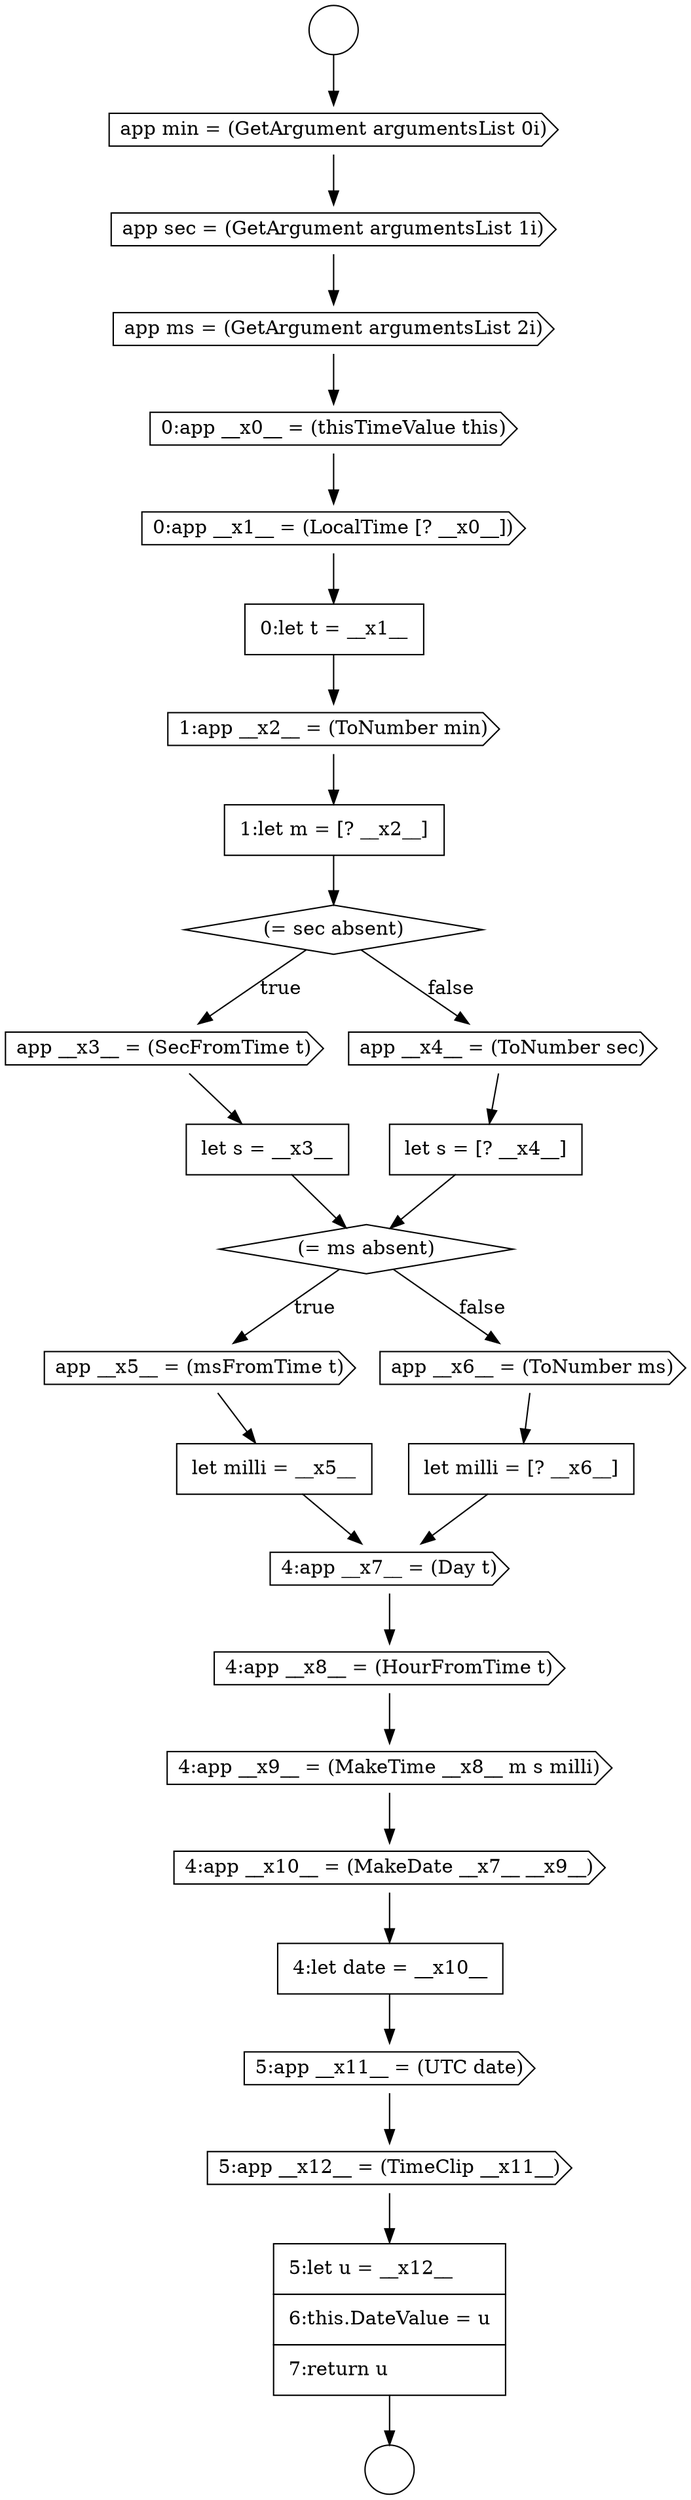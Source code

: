digraph {
  node13547 [shape=cds, label=<<font color="black">5:app __x11__ = (UTC date)</font>> color="black" fillcolor="white" style=filled]
  node13522 [shape=circle label=" " color="black" fillcolor="white" style=filled]
  node13544 [shape=cds, label=<<font color="black">4:app __x9__ = (MakeTime __x8__ m s milli)</font>> color="black" fillcolor="white" style=filled]
  node13531 [shape=none, margin=0, label=<<font color="black">
    <table border="0" cellborder="1" cellspacing="0" cellpadding="10">
      <tr><td align="left">1:let m = [? __x2__]</td></tr>
    </table>
  </font>> color="black" fillcolor="white" style=filled]
  node13546 [shape=none, margin=0, label=<<font color="black">
    <table border="0" cellborder="1" cellspacing="0" cellpadding="10">
      <tr><td align="left">4:let date = __x10__</td></tr>
    </table>
  </font>> color="black" fillcolor="white" style=filled]
  node13523 [shape=circle label=" " color="black" fillcolor="white" style=filled]
  node13545 [shape=cds, label=<<font color="black">4:app __x10__ = (MakeDate __x7__ __x9__)</font>> color="black" fillcolor="white" style=filled]
  node13549 [shape=none, margin=0, label=<<font color="black">
    <table border="0" cellborder="1" cellspacing="0" cellpadding="10">
      <tr><td align="left">5:let u = __x12__</td></tr>
      <tr><td align="left">6:this.DateValue = u</td></tr>
      <tr><td align="left">7:return u</td></tr>
    </table>
  </font>> color="black" fillcolor="white" style=filled]
  node13542 [shape=cds, label=<<font color="black">4:app __x7__ = (Day t)</font>> color="black" fillcolor="white" style=filled]
  node13548 [shape=cds, label=<<font color="black">5:app __x12__ = (TimeClip __x11__)</font>> color="black" fillcolor="white" style=filled]
  node13525 [shape=cds, label=<<font color="black">app sec = (GetArgument argumentsList 1i)</font>> color="black" fillcolor="white" style=filled]
  node13538 [shape=cds, label=<<font color="black">app __x5__ = (msFromTime t)</font>> color="black" fillcolor="white" style=filled]
  node13543 [shape=cds, label=<<font color="black">4:app __x8__ = (HourFromTime t)</font>> color="black" fillcolor="white" style=filled]
  node13533 [shape=cds, label=<<font color="black">app __x3__ = (SecFromTime t)</font>> color="black" fillcolor="white" style=filled]
  node13526 [shape=cds, label=<<font color="black">app ms = (GetArgument argumentsList 2i)</font>> color="black" fillcolor="white" style=filled]
  node13532 [shape=diamond, label=<<font color="black">(= sec absent)</font>> color="black" fillcolor="white" style=filled]
  node13536 [shape=none, margin=0, label=<<font color="black">
    <table border="0" cellborder="1" cellspacing="0" cellpadding="10">
      <tr><td align="left">let s = [? __x4__]</td></tr>
    </table>
  </font>> color="black" fillcolor="white" style=filled]
  node13530 [shape=cds, label=<<font color="black">1:app __x2__ = (ToNumber min)</font>> color="black" fillcolor="white" style=filled]
  node13527 [shape=cds, label=<<font color="black">0:app __x0__ = (thisTimeValue this)</font>> color="black" fillcolor="white" style=filled]
  node13539 [shape=none, margin=0, label=<<font color="black">
    <table border="0" cellborder="1" cellspacing="0" cellpadding="10">
      <tr><td align="left">let milli = __x5__</td></tr>
    </table>
  </font>> color="black" fillcolor="white" style=filled]
  node13535 [shape=cds, label=<<font color="black">app __x4__ = (ToNumber sec)</font>> color="black" fillcolor="white" style=filled]
  node13529 [shape=none, margin=0, label=<<font color="black">
    <table border="0" cellborder="1" cellspacing="0" cellpadding="10">
      <tr><td align="left">0:let t = __x1__</td></tr>
    </table>
  </font>> color="black" fillcolor="white" style=filled]
  node13528 [shape=cds, label=<<font color="black">0:app __x1__ = (LocalTime [? __x0__])</font>> color="black" fillcolor="white" style=filled]
  node13540 [shape=cds, label=<<font color="black">app __x6__ = (ToNumber ms)</font>> color="black" fillcolor="white" style=filled]
  node13541 [shape=none, margin=0, label=<<font color="black">
    <table border="0" cellborder="1" cellspacing="0" cellpadding="10">
      <tr><td align="left">let milli = [? __x6__]</td></tr>
    </table>
  </font>> color="black" fillcolor="white" style=filled]
  node13524 [shape=cds, label=<<font color="black">app min = (GetArgument argumentsList 0i)</font>> color="black" fillcolor="white" style=filled]
  node13534 [shape=none, margin=0, label=<<font color="black">
    <table border="0" cellborder="1" cellspacing="0" cellpadding="10">
      <tr><td align="left">let s = __x3__</td></tr>
    </table>
  </font>> color="black" fillcolor="white" style=filled]
  node13537 [shape=diamond, label=<<font color="black">(= ms absent)</font>> color="black" fillcolor="white" style=filled]
  node13530 -> node13531 [ color="black"]
  node13537 -> node13538 [label=<<font color="black">true</font>> color="black"]
  node13537 -> node13540 [label=<<font color="black">false</font>> color="black"]
  node13532 -> node13533 [label=<<font color="black">true</font>> color="black"]
  node13532 -> node13535 [label=<<font color="black">false</font>> color="black"]
  node13547 -> node13548 [ color="black"]
  node13536 -> node13537 [ color="black"]
  node13543 -> node13544 [ color="black"]
  node13541 -> node13542 [ color="black"]
  node13527 -> node13528 [ color="black"]
  node13525 -> node13526 [ color="black"]
  node13526 -> node13527 [ color="black"]
  node13528 -> node13529 [ color="black"]
  node13539 -> node13542 [ color="black"]
  node13522 -> node13524 [ color="black"]
  node13545 -> node13546 [ color="black"]
  node13524 -> node13525 [ color="black"]
  node13544 -> node13545 [ color="black"]
  node13535 -> node13536 [ color="black"]
  node13538 -> node13539 [ color="black"]
  node13542 -> node13543 [ color="black"]
  node13531 -> node13532 [ color="black"]
  node13533 -> node13534 [ color="black"]
  node13534 -> node13537 [ color="black"]
  node13549 -> node13523 [ color="black"]
  node13548 -> node13549 [ color="black"]
  node13540 -> node13541 [ color="black"]
  node13546 -> node13547 [ color="black"]
  node13529 -> node13530 [ color="black"]
}
